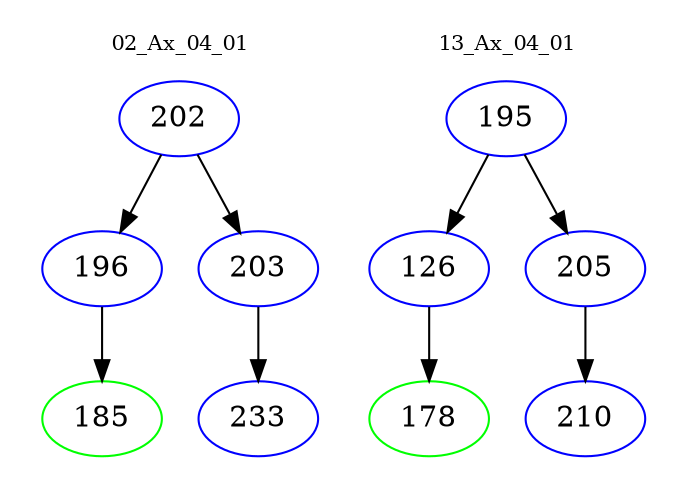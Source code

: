digraph{
subgraph cluster_0 {
color = white
label = "02_Ax_04_01";
fontsize=10;
T0_202 [label="202", color="blue"]
T0_202 -> T0_196 [color="black"]
T0_196 [label="196", color="blue"]
T0_196 -> T0_185 [color="black"]
T0_185 [label="185", color="green"]
T0_202 -> T0_203 [color="black"]
T0_203 [label="203", color="blue"]
T0_203 -> T0_233 [color="black"]
T0_233 [label="233", color="blue"]
}
subgraph cluster_1 {
color = white
label = "13_Ax_04_01";
fontsize=10;
T1_195 [label="195", color="blue"]
T1_195 -> T1_126 [color="black"]
T1_126 [label="126", color="blue"]
T1_126 -> T1_178 [color="black"]
T1_178 [label="178", color="green"]
T1_195 -> T1_205 [color="black"]
T1_205 [label="205", color="blue"]
T1_205 -> T1_210 [color="black"]
T1_210 [label="210", color="blue"]
}
}
